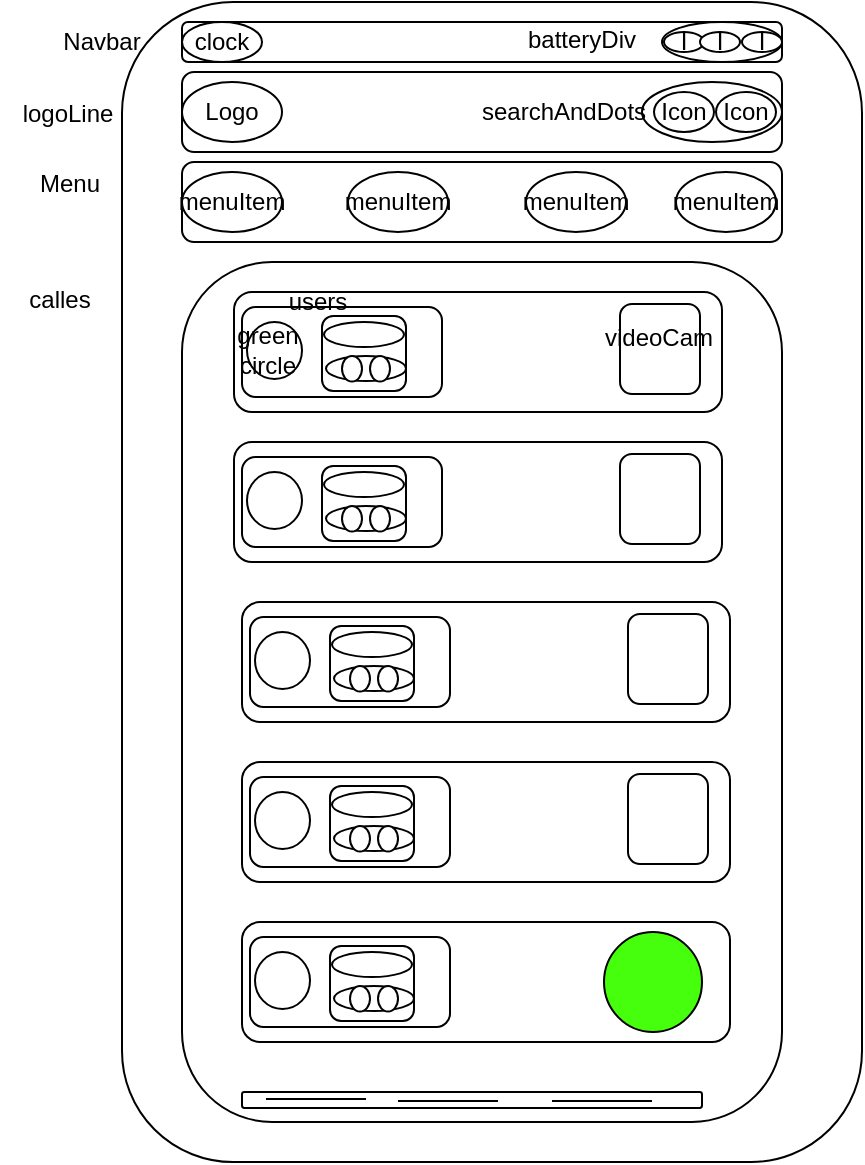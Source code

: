 <mxfile version="20.6.0" type="google" pages="2"><diagram id="v4ifnXhl1YE8fdD85bFf" name="Call screen"><mxGraphModel grid="1" page="1" gridSize="10" guides="1" tooltips="1" connect="1" arrows="1" fold="1" pageScale="1" pageWidth="827" pageHeight="1169" math="0" shadow="0"><root><mxCell id="0"/><mxCell id="1" parent="0"/><mxCell id="aNqhgYtVyOxhgle9jaoU-1" value="" style="ellipse;whiteSpace=wrap;html=1;" vertex="1" parent="1"><mxGeometry x="330" y="220" width="190" height="75" as="geometry"/></mxCell><mxCell id="ijxqFF83wfCiObULBUHs-1" value="" style="rounded=1;whiteSpace=wrap;html=1;" vertex="1" parent="1"><mxGeometry x="220" y="10" width="370" height="580" as="geometry"/></mxCell><mxCell id="yx9RcSp1KIjohk6WpySv-3" value="" style="ellipse;whiteSpace=wrap;html=1;" vertex="1" parent="1"><mxGeometry x="320" y="145" width="120" height="70" as="geometry"/></mxCell><mxCell id="yx9RcSp1KIjohk6WpySv-2" value="" style="ellipse;whiteSpace=wrap;html=1;" vertex="1" parent="1"><mxGeometry x="330" y="230" width="190" height="60" as="geometry"/></mxCell><mxCell id="ijxqFF83wfCiObULBUHs-2" value="" style="rounded=1;whiteSpace=wrap;html=1;" vertex="1" parent="1"><mxGeometry x="250" y="20" width="300" height="20" as="geometry"/></mxCell><mxCell id="ijxqFF83wfCiObULBUHs-3" value="Navbar" style="text;html=1;strokeColor=none;fillColor=none;align=center;verticalAlign=middle;whiteSpace=wrap;rounded=0;" vertex="1" parent="1"><mxGeometry x="180" y="15" width="60" height="30" as="geometry"/></mxCell><mxCell id="ijxqFF83wfCiObULBUHs-6" value="clock" style="ellipse;whiteSpace=wrap;html=1;" vertex="1" parent="1"><mxGeometry x="250" y="20" width="40" height="20" as="geometry"/></mxCell><mxCell id="ijxqFF83wfCiObULBUHs-7" value="" style="ellipse;whiteSpace=wrap;html=1;" vertex="1" parent="1"><mxGeometry x="490" y="20" width="60" height="20" as="geometry"/></mxCell><mxCell id="ijxqFF83wfCiObULBUHs-8" value="I" style="ellipse;whiteSpace=wrap;html=1;" vertex="1" parent="1"><mxGeometry x="530" y="25" width="20" height="10" as="geometry"/></mxCell><mxCell id="ijxqFF83wfCiObULBUHs-9" value="I" style="ellipse;whiteSpace=wrap;html=1;" vertex="1" parent="1"><mxGeometry x="491" y="25" width="20" height="10" as="geometry"/></mxCell><mxCell id="ijxqFF83wfCiObULBUHs-10" value="I" style="ellipse;whiteSpace=wrap;html=1;" vertex="1" parent="1"><mxGeometry x="509" y="25" width="20" height="10" as="geometry"/></mxCell><mxCell id="ijxqFF83wfCiObULBUHs-12" value="" style="rounded=1;whiteSpace=wrap;html=1;" vertex="1" parent="1"><mxGeometry x="250" y="45" width="300" height="40" as="geometry"/></mxCell><mxCell id="ijxqFF83wfCiObULBUHs-13" value="Logo" style="ellipse;whiteSpace=wrap;html=1;" vertex="1" parent="1"><mxGeometry x="250" y="50" width="50" height="30" as="geometry"/></mxCell><mxCell id="yx9RcSp1KIjohk6WpySv-5" value="" style="rounded=1;whiteSpace=wrap;html=1;" vertex="1" parent="1"><mxGeometry x="400" y="220" width="120" height="60" as="geometry"/></mxCell><mxCell id="ijxqFF83wfCiObULBUHs-16" value="" style="ellipse;whiteSpace=wrap;html=1;" vertex="1" parent="1"><mxGeometry x="480" y="50" width="70" height="30" as="geometry"/></mxCell><mxCell id="ijxqFF83wfCiObULBUHs-17" value="Icon" style="ellipse;whiteSpace=wrap;html=1;" vertex="1" parent="1"><mxGeometry x="486" y="55" width="30" height="20" as="geometry"/></mxCell><mxCell id="ijxqFF83wfCiObULBUHs-18" value="Icon" style="ellipse;whiteSpace=wrap;html=1;" vertex="1" parent="1"><mxGeometry x="517" y="55" width="30" height="20" as="geometry"/></mxCell><mxCell id="ijxqFF83wfCiObULBUHs-19" value="" style="rounded=1;whiteSpace=wrap;html=1;" vertex="1" parent="1"><mxGeometry x="250" y="90" width="300" height="40" as="geometry"/></mxCell><mxCell id="ijxqFF83wfCiObULBUHs-20" value="menuItem" style="ellipse;whiteSpace=wrap;html=1;" vertex="1" parent="1"><mxGeometry x="250" y="95" width="50" height="30" as="geometry"/></mxCell><mxCell id="ijxqFF83wfCiObULBUHs-21" value="menuItem" style="ellipse;whiteSpace=wrap;html=1;" vertex="1" parent="1"><mxGeometry x="333" y="95" width="50" height="30" as="geometry"/></mxCell><mxCell id="ijxqFF83wfCiObULBUHs-22" value="menuItem" style="ellipse;whiteSpace=wrap;html=1;" vertex="1" parent="1"><mxGeometry x="422" y="95" width="50" height="30" as="geometry"/></mxCell><mxCell id="ijxqFF83wfCiObULBUHs-23" value="menuItem" style="ellipse;whiteSpace=wrap;html=1;" vertex="1" parent="1"><mxGeometry x="497" y="95" width="50" height="30" as="geometry"/></mxCell><mxCell id="ijxqFF83wfCiObULBUHs-26" value="logoLine" style="text;html=1;strokeColor=none;fillColor=none;align=center;verticalAlign=middle;whiteSpace=wrap;rounded=0;fontStyle=0" vertex="1" parent="1"><mxGeometry x="163" y="51" width="60" height="30" as="geometry"/></mxCell><mxCell id="ijxqFF83wfCiObULBUHs-27" value="Menu" style="text;html=1;strokeColor=none;fillColor=none;align=center;verticalAlign=middle;whiteSpace=wrap;rounded=0;fontStyle=0" vertex="1" parent="1"><mxGeometry x="164" y="86" width="60" height="30" as="geometry"/></mxCell><mxCell id="ijxqFF83wfCiObULBUHs-28" value="searchAndDots" style="text;html=1;strokeColor=none;fillColor=none;align=center;verticalAlign=middle;whiteSpace=wrap;rounded=0;" vertex="1" parent="1"><mxGeometry x="411" y="50" width="60" height="30" as="geometry"/></mxCell><mxCell id="ijxqFF83wfCiObULBUHs-29" value="batteryDiv" style="text;html=1;strokeColor=none;fillColor=none;align=center;verticalAlign=middle;whiteSpace=wrap;rounded=0;" vertex="1" parent="1"><mxGeometry x="420" y="14" width="60" height="30" as="geometry"/></mxCell><mxCell id="ijxqFF83wfCiObULBUHs-30" value="" style="rounded=1;whiteSpace=wrap;html=1;" vertex="1" parent="1"><mxGeometry x="250" y="140" width="300" height="430" as="geometry"/></mxCell><mxCell id="ijxqFF83wfCiObULBUHs-31" value="calles" style="text;html=1;strokeColor=none;fillColor=none;align=center;verticalAlign=middle;whiteSpace=wrap;rounded=0;fontStyle=0" vertex="1" parent="1"><mxGeometry x="159" y="144" width="60" height="30" as="geometry"/></mxCell><mxCell id="aNqhgYtVyOxhgle9jaoU-2" value="" style="rounded=1;whiteSpace=wrap;html=1;fillColor=#FFFFFF;" vertex="1" parent="1"><mxGeometry x="280" y="555" width="230" height="8" as="geometry"/></mxCell><mxCell id="aNqhgYtVyOxhgle9jaoU-3" value="" style="endArrow=none;html=1;rounded=0;" edge="1" parent="1"><mxGeometry width="50" height="50" relative="1" as="geometry"><mxPoint x="292" y="558.5" as="sourcePoint"/><mxPoint x="342" y="558.5" as="targetPoint"/></mxGeometry></mxCell><mxCell id="aNqhgYtVyOxhgle9jaoU-4" value="" style="endArrow=none;html=1;rounded=0;" edge="1" parent="1"><mxGeometry width="50" height="50" relative="1" as="geometry"><mxPoint x="435" y="559.5" as="sourcePoint"/><mxPoint x="485" y="559.5" as="targetPoint"/></mxGeometry></mxCell><mxCell id="aNqhgYtVyOxhgle9jaoU-5" value="" style="endArrow=none;html=1;rounded=0;" edge="1" parent="1"><mxGeometry width="50" height="50" relative="1" as="geometry"><mxPoint x="358" y="559.5" as="sourcePoint"/><mxPoint x="408" y="559.5" as="targetPoint"/></mxGeometry></mxCell><mxCell id="yx9RcSp1KIjohk6WpySv-7" value="" style="rounded=1;whiteSpace=wrap;html=1;" vertex="1" parent="1"><mxGeometry x="276" y="155" width="244" height="60" as="geometry"/></mxCell><mxCell id="yx9RcSp1KIjohk6WpySv-8" value="" style="rounded=1;whiteSpace=wrap;html=1;" vertex="1" parent="1"><mxGeometry x="280" y="162.5" width="100" height="45" as="geometry"/></mxCell><mxCell id="yx9RcSp1KIjohk6WpySv-9" value="" style="rounded=1;whiteSpace=wrap;html=1;" vertex="1" parent="1"><mxGeometry x="469" y="161" width="40" height="45" as="geometry"/></mxCell><mxCell id="yx9RcSp1KIjohk6WpySv-10" value="" style="ellipse;whiteSpace=wrap;html=1;" vertex="1" parent="1"><mxGeometry x="282.5" y="170" width="27.5" height="28.5" as="geometry"/></mxCell><mxCell id="yx9RcSp1KIjohk6WpySv-11" value="" style="rounded=1;whiteSpace=wrap;html=1;" vertex="1" parent="1"><mxGeometry x="320" y="167" width="42" height="37.5" as="geometry"/></mxCell><mxCell id="yx9RcSp1KIjohk6WpySv-12" value="" style="ellipse;whiteSpace=wrap;html=1;" vertex="1" parent="1"><mxGeometry x="321" y="170" width="40" height="12.5" as="geometry"/></mxCell><mxCell id="yx9RcSp1KIjohk6WpySv-13" value="" style="ellipse;whiteSpace=wrap;html=1;" vertex="1" parent="1"><mxGeometry x="322" y="187" width="40" height="12.5" as="geometry"/></mxCell><mxCell id="yx9RcSp1KIjohk6WpySv-14" value="" style="ellipse;whiteSpace=wrap;html=1;" vertex="1" parent="1"><mxGeometry x="330" y="187" width="10" height="12.75" as="geometry"/></mxCell><mxCell id="yx9RcSp1KIjohk6WpySv-15" value="" style="ellipse;whiteSpace=wrap;html=1;" vertex="1" parent="1"><mxGeometry x="344" y="187" width="10" height="12.75" as="geometry"/></mxCell><mxCell id="yx9RcSp1KIjohk6WpySv-17" value="" style="rounded=1;whiteSpace=wrap;html=1;" vertex="1" parent="1"><mxGeometry x="276" y="230" width="244" height="60" as="geometry"/></mxCell><mxCell id="yx9RcSp1KIjohk6WpySv-18" value="" style="rounded=1;whiteSpace=wrap;html=1;" vertex="1" parent="1"><mxGeometry x="280" y="237.5" width="100" height="45" as="geometry"/></mxCell><mxCell id="yx9RcSp1KIjohk6WpySv-19" value="" style="rounded=1;whiteSpace=wrap;html=1;" vertex="1" parent="1"><mxGeometry x="469" y="236" width="40" height="45" as="geometry"/></mxCell><mxCell id="yx9RcSp1KIjohk6WpySv-20" value="" style="ellipse;whiteSpace=wrap;html=1;" vertex="1" parent="1"><mxGeometry x="282.5" y="245" width="27.5" height="28.5" as="geometry"/></mxCell><mxCell id="yx9RcSp1KIjohk6WpySv-21" value="" style="rounded=1;whiteSpace=wrap;html=1;" vertex="1" parent="1"><mxGeometry x="320" y="242" width="42" height="37.5" as="geometry"/></mxCell><mxCell id="yx9RcSp1KIjohk6WpySv-22" value="" style="ellipse;whiteSpace=wrap;html=1;" vertex="1" parent="1"><mxGeometry x="321" y="245" width="40" height="12.5" as="geometry"/></mxCell><mxCell id="yx9RcSp1KIjohk6WpySv-23" value="" style="ellipse;whiteSpace=wrap;html=1;" vertex="1" parent="1"><mxGeometry x="322" y="262" width="40" height="12.5" as="geometry"/></mxCell><mxCell id="yx9RcSp1KIjohk6WpySv-24" value="" style="ellipse;whiteSpace=wrap;html=1;" vertex="1" parent="1"><mxGeometry x="330" y="262" width="10" height="12.75" as="geometry"/></mxCell><mxCell id="yx9RcSp1KIjohk6WpySv-25" value="" style="ellipse;whiteSpace=wrap;html=1;" vertex="1" parent="1"><mxGeometry x="344" y="262" width="10" height="12.75" as="geometry"/></mxCell><mxCell id="yx9RcSp1KIjohk6WpySv-26" value="" style="rounded=1;whiteSpace=wrap;html=1;" vertex="1" parent="1"><mxGeometry x="280" y="310" width="244" height="60" as="geometry"/></mxCell><mxCell id="yx9RcSp1KIjohk6WpySv-27" value="" style="rounded=1;whiteSpace=wrap;html=1;" vertex="1" parent="1"><mxGeometry x="284" y="317.5" width="100" height="45" as="geometry"/></mxCell><mxCell id="yx9RcSp1KIjohk6WpySv-28" value="" style="rounded=1;whiteSpace=wrap;html=1;" vertex="1" parent="1"><mxGeometry x="473" y="316" width="40" height="45" as="geometry"/></mxCell><mxCell id="yx9RcSp1KIjohk6WpySv-29" value="" style="ellipse;whiteSpace=wrap;html=1;" vertex="1" parent="1"><mxGeometry x="286.5" y="325" width="27.5" height="28.5" as="geometry"/></mxCell><mxCell id="yx9RcSp1KIjohk6WpySv-30" value="" style="rounded=1;whiteSpace=wrap;html=1;" vertex="1" parent="1"><mxGeometry x="324" y="322" width="42" height="37.5" as="geometry"/></mxCell><mxCell id="yx9RcSp1KIjohk6WpySv-31" value="" style="ellipse;whiteSpace=wrap;html=1;" vertex="1" parent="1"><mxGeometry x="325" y="325" width="40" height="12.5" as="geometry"/></mxCell><mxCell id="yx9RcSp1KIjohk6WpySv-32" value="" style="ellipse;whiteSpace=wrap;html=1;" vertex="1" parent="1"><mxGeometry x="326" y="342" width="40" height="12.5" as="geometry"/></mxCell><mxCell id="yx9RcSp1KIjohk6WpySv-33" value="" style="ellipse;whiteSpace=wrap;html=1;" vertex="1" parent="1"><mxGeometry x="334" y="342" width="10" height="12.75" as="geometry"/></mxCell><mxCell id="yx9RcSp1KIjohk6WpySv-34" value="" style="ellipse;whiteSpace=wrap;html=1;" vertex="1" parent="1"><mxGeometry x="348" y="342" width="10" height="12.75" as="geometry"/></mxCell><mxCell id="yx9RcSp1KIjohk6WpySv-35" value="" style="rounded=1;whiteSpace=wrap;html=1;" vertex="1" parent="1"><mxGeometry x="280" y="390" width="244" height="60" as="geometry"/></mxCell><mxCell id="yx9RcSp1KIjohk6WpySv-36" value="" style="rounded=1;whiteSpace=wrap;html=1;" vertex="1" parent="1"><mxGeometry x="284" y="397.5" width="100" height="45" as="geometry"/></mxCell><mxCell id="yx9RcSp1KIjohk6WpySv-37" value="" style="rounded=1;whiteSpace=wrap;html=1;" vertex="1" parent="1"><mxGeometry x="473" y="396" width="40" height="45" as="geometry"/></mxCell><mxCell id="yx9RcSp1KIjohk6WpySv-38" value="" style="ellipse;whiteSpace=wrap;html=1;" vertex="1" parent="1"><mxGeometry x="286.5" y="405" width="27.5" height="28.5" as="geometry"/></mxCell><mxCell id="yx9RcSp1KIjohk6WpySv-39" value="" style="rounded=1;whiteSpace=wrap;html=1;" vertex="1" parent="1"><mxGeometry x="324" y="402" width="42" height="37.5" as="geometry"/></mxCell><mxCell id="yx9RcSp1KIjohk6WpySv-40" value="" style="ellipse;whiteSpace=wrap;html=1;" vertex="1" parent="1"><mxGeometry x="325" y="405" width="40" height="12.5" as="geometry"/></mxCell><mxCell id="yx9RcSp1KIjohk6WpySv-41" value="" style="ellipse;whiteSpace=wrap;html=1;" vertex="1" parent="1"><mxGeometry x="326" y="422" width="40" height="12.5" as="geometry"/></mxCell><mxCell id="yx9RcSp1KIjohk6WpySv-42" value="" style="ellipse;whiteSpace=wrap;html=1;" vertex="1" parent="1"><mxGeometry x="334" y="422" width="10" height="12.75" as="geometry"/></mxCell><mxCell id="yx9RcSp1KIjohk6WpySv-43" value="" style="ellipse;whiteSpace=wrap;html=1;" vertex="1" parent="1"><mxGeometry x="348" y="422" width="10" height="12.75" as="geometry"/></mxCell><mxCell id="yx9RcSp1KIjohk6WpySv-44" value="" style="rounded=1;whiteSpace=wrap;html=1;" vertex="1" parent="1"><mxGeometry x="280" y="470" width="244" height="60" as="geometry"/></mxCell><mxCell id="yx9RcSp1KIjohk6WpySv-45" value="" style="rounded=1;whiteSpace=wrap;html=1;" vertex="1" parent="1"><mxGeometry x="284" y="477.5" width="100" height="45" as="geometry"/></mxCell><mxCell id="yx9RcSp1KIjohk6WpySv-47" value="" style="ellipse;whiteSpace=wrap;html=1;" vertex="1" parent="1"><mxGeometry x="286.5" y="485" width="27.5" height="28.5" as="geometry"/></mxCell><mxCell id="yx9RcSp1KIjohk6WpySv-48" value="" style="rounded=1;whiteSpace=wrap;html=1;" vertex="1" parent="1"><mxGeometry x="324" y="482" width="42" height="37.5" as="geometry"/></mxCell><mxCell id="yx9RcSp1KIjohk6WpySv-49" value="" style="ellipse;whiteSpace=wrap;html=1;" vertex="1" parent="1"><mxGeometry x="325" y="485" width="40" height="12.5" as="geometry"/></mxCell><mxCell id="yx9RcSp1KIjohk6WpySv-50" value="" style="ellipse;whiteSpace=wrap;html=1;" vertex="1" parent="1"><mxGeometry x="326" y="502" width="40" height="12.5" as="geometry"/></mxCell><mxCell id="yx9RcSp1KIjohk6WpySv-51" value="" style="ellipse;whiteSpace=wrap;html=1;" vertex="1" parent="1"><mxGeometry x="334" y="502" width="10" height="12.75" as="geometry"/></mxCell><mxCell id="yx9RcSp1KIjohk6WpySv-52" value="" style="ellipse;whiteSpace=wrap;html=1;" vertex="1" parent="1"><mxGeometry x="348" y="502" width="10" height="12.75" as="geometry"/></mxCell><mxCell id="yx9RcSp1KIjohk6WpySv-53" value="" style="ellipse;whiteSpace=wrap;html=1;fillColor=#45FF0D;" vertex="1" parent="1"><mxGeometry x="461" y="475" width="49" height="50" as="geometry"/></mxCell><mxCell id="yx9RcSp1KIjohk6WpySv-54" value="users" style="text;html=1;strokeColor=none;fillColor=none;align=center;verticalAlign=middle;whiteSpace=wrap;rounded=0;fontStyle=0" vertex="1" parent="1"><mxGeometry x="288" y="145" width="60" height="30" as="geometry"/></mxCell><mxCell id="yx9RcSp1KIjohk6WpySv-55" value="videoCam" style="text;html=1;strokeColor=none;fillColor=none;align=center;verticalAlign=middle;whiteSpace=wrap;rounded=0;" vertex="1" parent="1"><mxGeometry x="473" y="162.5" width="31" height="30" as="geometry"/></mxCell><mxCell id="yx9RcSp1KIjohk6WpySv-56" value="green&lt;br&gt;circle" style="text;html=1;strokeColor=none;fillColor=none;align=center;verticalAlign=middle;whiteSpace=wrap;rounded=0;" vertex="1" parent="1"><mxGeometry x="276" y="169" width="34" height="30" as="geometry"/></mxCell></root></mxGraphModel></diagram><diagram id="RjT6upO1QgtmYOSgOcle" name="Chat screen"><mxGraphModel grid="1" page="1" gridSize="10" guides="1" tooltips="1" connect="1" arrows="1" fold="1" pageScale="1" pageWidth="827" pageHeight="1169" math="0" shadow="0"><root><mxCell id="0"/><mxCell id="1" parent="0"/></root></mxGraphModel></diagram></mxfile>